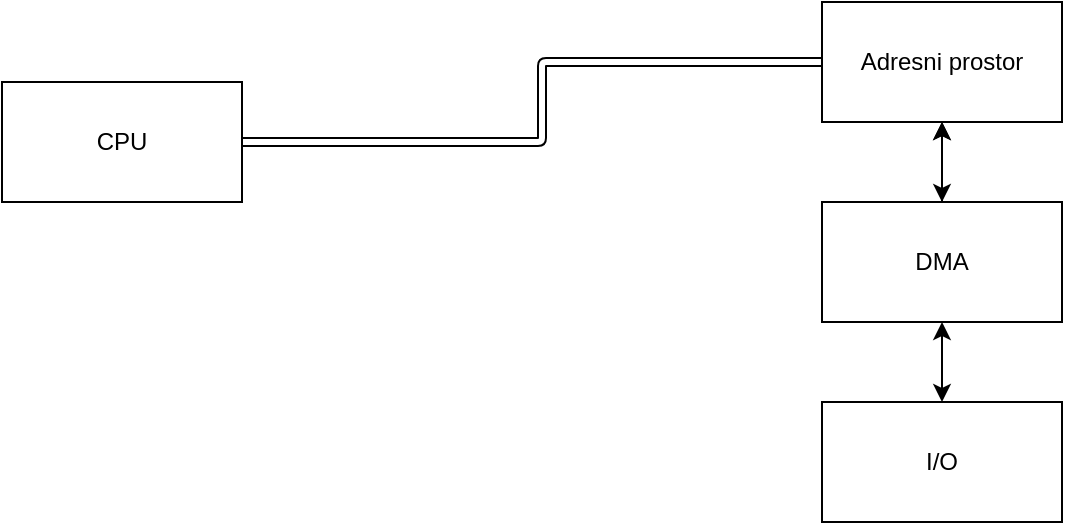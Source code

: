 <mxfile version="14.5.3" type="device"><diagram id="x3cPftnJ1RVCgQFWMFvk" name="Page-1"><mxGraphModel dx="835" dy="323" grid="1" gridSize="10" guides="1" tooltips="1" connect="1" arrows="1" fold="1" page="1" pageScale="1" pageWidth="850" pageHeight="1100" math="0" shadow="0"><root><mxCell id="0"/><mxCell id="1" parent="0"/><mxCell id="5hs2IgYX-x8rbC_NW77P-1" value="CPU" style="rounded=0;whiteSpace=wrap;html=1;" vertex="1" parent="1"><mxGeometry x="50" y="150" width="120" height="60" as="geometry"/></mxCell><mxCell id="5hs2IgYX-x8rbC_NW77P-2" value="Adresni prostor" style="rounded=0;whiteSpace=wrap;html=1;" vertex="1" parent="1"><mxGeometry x="460" y="110" width="120" height="60" as="geometry"/></mxCell><mxCell id="5hs2IgYX-x8rbC_NW77P-6" value="" style="edgeStyle=orthogonalEdgeStyle;rounded=0;orthogonalLoop=1;jettySize=auto;html=1;" edge="1" parent="1" source="5hs2IgYX-x8rbC_NW77P-3" target="5hs2IgYX-x8rbC_NW77P-2"><mxGeometry relative="1" as="geometry"/></mxCell><mxCell id="5hs2IgYX-x8rbC_NW77P-3" value="DMA" style="rounded=0;whiteSpace=wrap;html=1;" vertex="1" parent="1"><mxGeometry x="460" y="210" width="120" height="60" as="geometry"/></mxCell><mxCell id="5hs2IgYX-x8rbC_NW77P-5" value="" style="endArrow=classic;startArrow=classic;html=1;exitX=0.5;exitY=0;exitDx=0;exitDy=0;entryX=0.5;entryY=1;entryDx=0;entryDy=0;" edge="1" parent="1" source="5hs2IgYX-x8rbC_NW77P-3" target="5hs2IgYX-x8rbC_NW77P-2"><mxGeometry width="50" height="50" relative="1" as="geometry"><mxPoint x="400" y="200" as="sourcePoint"/><mxPoint x="450" y="150" as="targetPoint"/></mxGeometry></mxCell><mxCell id="5hs2IgYX-x8rbC_NW77P-8" value="" style="shape=link;html=1;exitX=1;exitY=0.5;exitDx=0;exitDy=0;entryX=0;entryY=0.5;entryDx=0;entryDy=0;" edge="1" parent="1" source="5hs2IgYX-x8rbC_NW77P-1" target="5hs2IgYX-x8rbC_NW77P-2"><mxGeometry width="100" relative="1" as="geometry"><mxPoint x="250" y="150" as="sourcePoint"/><mxPoint x="350" y="150" as="targetPoint"/><Array as="points"><mxPoint x="320" y="180"/><mxPoint x="320" y="140"/></Array></mxGeometry></mxCell><mxCell id="5hs2IgYX-x8rbC_NW77P-9" value="I/O" style="rounded=0;whiteSpace=wrap;html=1;" vertex="1" parent="1"><mxGeometry x="460" y="310" width="120" height="60" as="geometry"/></mxCell><mxCell id="5hs2IgYX-x8rbC_NW77P-10" value="" style="endArrow=classic;startArrow=classic;html=1;exitX=0.5;exitY=0;exitDx=0;exitDy=0;entryX=0.5;entryY=1;entryDx=0;entryDy=0;" edge="1" parent="1" source="5hs2IgYX-x8rbC_NW77P-9" target="5hs2IgYX-x8rbC_NW77P-3"><mxGeometry width="50" height="50" relative="1" as="geometry"><mxPoint x="370" y="330" as="sourcePoint"/><mxPoint x="420" y="280" as="targetPoint"/></mxGeometry></mxCell></root></mxGraphModel></diagram></mxfile>